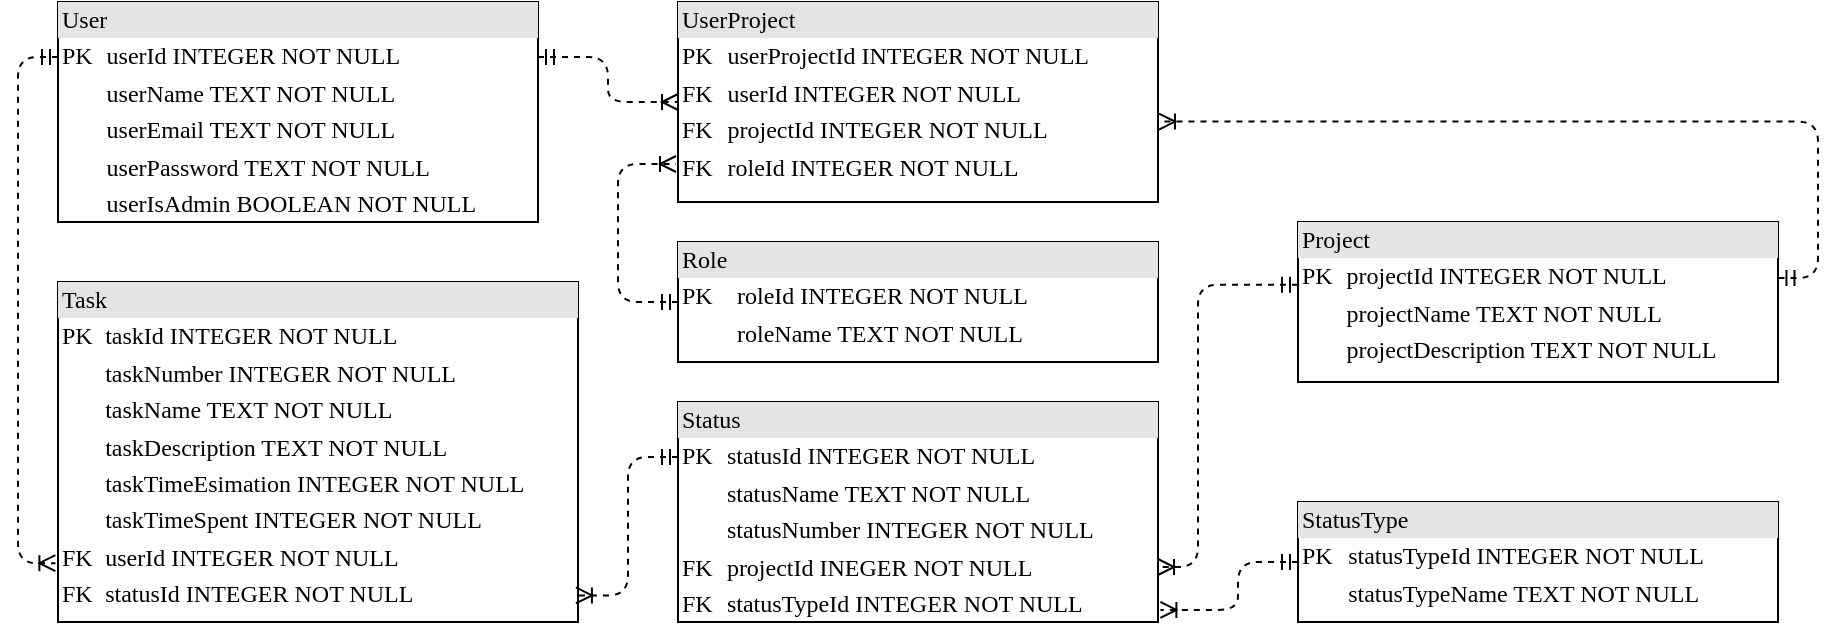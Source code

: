 <mxfile version="22.1.2" type="device">
  <diagram name="Page-1" id="2ca16b54-16f6-2749-3443-fa8db7711227">
    <mxGraphModel dx="1206" dy="809" grid="1" gridSize="10" guides="1" tooltips="1" connect="1" arrows="1" fold="1" page="1" pageScale="1" pageWidth="1100" pageHeight="850" background="none" math="0" shadow="0">
      <root>
        <mxCell id="0" />
        <mxCell id="1" parent="0" />
        <mxCell id="2ed32ef02a7f4228-2" value="&lt;div style=&quot;box-sizing: border-box ; width: 100% ; background: #e4e4e4 ; padding: 2px&quot;&gt;User&lt;/div&gt;&lt;table style=&quot;width: 100% ; font-size: 1em&quot; cellpadding=&quot;2&quot; cellspacing=&quot;0&quot;&gt;&lt;tbody&gt;&lt;tr&gt;&lt;td&gt;PK&lt;/td&gt;&lt;td&gt;userId INTEGER NOT NULL&lt;/td&gt;&lt;/tr&gt;&lt;tr&gt;&lt;td&gt;&lt;br&gt;&lt;/td&gt;&lt;td&gt;userName TEXT NOT NULL&lt;/td&gt;&lt;/tr&gt;&lt;tr&gt;&lt;td&gt;&lt;br&gt;&lt;/td&gt;&lt;td&gt;userEmail TEXT NOT NULL&lt;/td&gt;&lt;/tr&gt;&lt;tr&gt;&lt;td&gt;&lt;/td&gt;&lt;td&gt;userPassword TEXT NOT NULL&lt;/td&gt;&lt;/tr&gt;&lt;tr&gt;&lt;td&gt;&lt;br&gt;&lt;/td&gt;&lt;td&gt;userIsAdmin BOOLEAN NOT NULL&lt;br&gt;&lt;/td&gt;&lt;/tr&gt;&lt;/tbody&gt;&lt;/table&gt;" style="verticalAlign=top;align=left;overflow=fill;html=1;rounded=0;shadow=0;comic=0;labelBackgroundColor=none;strokeWidth=1;fontFamily=Verdana;fontSize=12" parent="1" vertex="1">
          <mxGeometry x="70" y="50" width="240" height="110" as="geometry" />
        </mxCell>
        <mxCell id="3Zuyfexjw9MHxoGortzV-1" value="&lt;div style=&quot;box-sizing: border-box ; width: 100% ; background: #e4e4e4 ; padding: 2px&quot;&gt;Project&lt;/div&gt;&lt;table style=&quot;width: 100% ; font-size: 1em&quot; cellpadding=&quot;2&quot; cellspacing=&quot;0&quot;&gt;&lt;tbody&gt;&lt;tr&gt;&lt;td&gt;PK&lt;/td&gt;&lt;td&gt;projectId INTEGER NOT NULL&lt;/td&gt;&lt;/tr&gt;&lt;tr&gt;&lt;td&gt;&lt;br&gt;&lt;/td&gt;&lt;td&gt;projectName TEXT NOT NULL&lt;/td&gt;&lt;/tr&gt;&lt;tr&gt;&lt;td&gt;&lt;/td&gt;&lt;td&gt;projectDescription TEXT NOT NULL&lt;/td&gt;&lt;/tr&gt;&lt;tr&gt;&lt;td&gt;&lt;br&gt;&lt;/td&gt;&lt;td&gt;&lt;br&gt;&lt;/td&gt;&lt;/tr&gt;&lt;/tbody&gt;&lt;/table&gt;" style="verticalAlign=top;align=left;overflow=fill;html=1;rounded=0;shadow=0;comic=0;labelBackgroundColor=none;strokeWidth=1;fontFamily=Verdana;fontSize=12" parent="1" vertex="1">
          <mxGeometry x="690" y="160" width="240" height="80" as="geometry" />
        </mxCell>
        <mxCell id="3Zuyfexjw9MHxoGortzV-2" value="&lt;div style=&quot;box-sizing: border-box ; width: 100% ; background: #e4e4e4 ; padding: 2px&quot;&gt;UserProject&lt;/div&gt;&lt;table style=&quot;width: 100% ; font-size: 1em&quot; cellpadding=&quot;2&quot; cellspacing=&quot;0&quot;&gt;&lt;tbody&gt;&lt;tr&gt;&lt;td&gt;PK&lt;/td&gt;&lt;td&gt;userProjectId INTEGER NOT NULL&lt;/td&gt;&lt;/tr&gt;&lt;tr&gt;&lt;td&gt;FK&lt;/td&gt;&lt;td&gt;userId INTEGER NOT NULL&lt;/td&gt;&lt;/tr&gt;&lt;tr&gt;&lt;td&gt;FK&lt;/td&gt;&lt;td&gt;projectId INTEGER NOT NULL&lt;/td&gt;&lt;/tr&gt;&lt;tr&gt;&lt;td&gt;FK&lt;br&gt;&lt;/td&gt;&lt;td&gt;roleId INTEGER NOT NULL&lt;br&gt;&lt;/td&gt;&lt;/tr&gt;&lt;/tbody&gt;&lt;/table&gt;" style="verticalAlign=top;align=left;overflow=fill;html=1;rounded=0;shadow=0;comic=0;labelBackgroundColor=none;strokeWidth=1;fontFamily=Verdana;fontSize=12" parent="1" vertex="1">
          <mxGeometry x="380" y="50" width="240" height="100" as="geometry" />
        </mxCell>
        <mxCell id="3Zuyfexjw9MHxoGortzV-3" style="edgeStyle=orthogonalEdgeStyle;html=1;dashed=1;labelBackgroundColor=none;startArrow=ERmandOne;endArrow=ERoneToMany;fontFamily=Verdana;fontSize=12;align=left;exitX=1;exitY=0.25;exitDx=0;exitDy=0;entryX=0;entryY=0.5;entryDx=0;entryDy=0;" parent="1" source="2ed32ef02a7f4228-2" target="3Zuyfexjw9MHxoGortzV-2" edge="1">
          <mxGeometry relative="1" as="geometry">
            <mxPoint x="710" y="160" as="sourcePoint" />
            <mxPoint x="380" y="90" as="targetPoint" />
          </mxGeometry>
        </mxCell>
        <mxCell id="3Zuyfexjw9MHxoGortzV-4" style="edgeStyle=orthogonalEdgeStyle;html=1;dashed=1;labelBackgroundColor=none;startArrow=ERmandOne;endArrow=ERoneToMany;fontFamily=Verdana;fontSize=12;align=left;exitX=1.001;exitY=0.35;exitDx=0;exitDy=0;exitPerimeter=0;entryX=1.002;entryY=0.598;entryDx=0;entryDy=0;entryPerimeter=0;" parent="1" source="3Zuyfexjw9MHxoGortzV-1" target="3Zuyfexjw9MHxoGortzV-2" edge="1">
          <mxGeometry relative="1" as="geometry">
            <mxPoint x="320" y="95" as="sourcePoint" />
            <mxPoint x="620" y="110" as="targetPoint" />
            <Array as="points">
              <mxPoint x="950" y="188" />
              <mxPoint x="950" y="110" />
            </Array>
          </mxGeometry>
        </mxCell>
        <mxCell id="3Zuyfexjw9MHxoGortzV-5" value="&lt;div style=&quot;box-sizing: border-box ; width: 100% ; background: #e4e4e4 ; padding: 2px&quot;&gt;Role&lt;/div&gt;&lt;table style=&quot;width: 100% ; font-size: 1em&quot; cellpadding=&quot;2&quot; cellspacing=&quot;0&quot;&gt;&lt;tbody&gt;&lt;tr&gt;&lt;td&gt;PK&lt;/td&gt;&lt;td&gt;roleId INTEGER NOT NULL&lt;/td&gt;&lt;/tr&gt;&lt;tr&gt;&lt;td&gt;&lt;br&gt;&lt;/td&gt;&lt;td&gt;roleName TEXT NOT NULL&lt;/td&gt;&lt;/tr&gt;&lt;tr&gt;&lt;td&gt;&lt;/td&gt;&lt;td&gt;&lt;/td&gt;&lt;/tr&gt;&lt;/tbody&gt;&lt;/table&gt;" style="verticalAlign=top;align=left;overflow=fill;html=1;rounded=0;shadow=0;comic=0;labelBackgroundColor=none;strokeWidth=1;fontFamily=Verdana;fontSize=12" parent="1" vertex="1">
          <mxGeometry x="380" y="170" width="240" height="60" as="geometry" />
        </mxCell>
        <mxCell id="3Zuyfexjw9MHxoGortzV-6" style="edgeStyle=orthogonalEdgeStyle;html=1;dashed=1;labelBackgroundColor=none;startArrow=ERmandOne;endArrow=ERoneToMany;fontFamily=Verdana;fontSize=12;align=left;entryX=-0.004;entryY=0.814;entryDx=0;entryDy=0;exitX=0;exitY=0.5;exitDx=0;exitDy=0;entryPerimeter=0;movable=1;resizable=1;rotatable=1;deletable=1;editable=1;locked=0;connectable=1;" parent="1" source="3Zuyfexjw9MHxoGortzV-5" target="3Zuyfexjw9MHxoGortzV-2" edge="1">
          <mxGeometry relative="1" as="geometry">
            <mxPoint x="320" y="95" as="sourcePoint" />
            <mxPoint x="420" y="110" as="targetPoint" />
            <Array as="points">
              <mxPoint x="350" y="200" />
              <mxPoint x="350" y="131" />
              <mxPoint x="379" y="131" />
            </Array>
          </mxGeometry>
        </mxCell>
        <mxCell id="3Zuyfexjw9MHxoGortzV-7" value="&lt;div style=&quot;box-sizing: border-box ; width: 100% ; background: #e4e4e4 ; padding: 2px&quot;&gt;Task&lt;/div&gt;&lt;table style=&quot;width: 100% ; font-size: 1em&quot; cellpadding=&quot;2&quot; cellspacing=&quot;0&quot;&gt;&lt;tbody&gt;&lt;tr&gt;&lt;td&gt;PK&lt;/td&gt;&lt;td&gt;taskId INTEGER NOT NULL&lt;/td&gt;&lt;/tr&gt;&lt;tr&gt;&lt;td&gt;&lt;br&gt;&lt;/td&gt;&lt;td&gt;taskNumber INTEGER NOT NULL&lt;/td&gt;&lt;/tr&gt;&lt;tr&gt;&lt;td&gt;&lt;br&gt;&lt;/td&gt;&lt;td&gt;taskName TEXT NOT NULL&lt;/td&gt;&lt;/tr&gt;&lt;tr&gt;&lt;td&gt;&lt;/td&gt;&lt;td&gt;taskDescription TEXT NOT NULL&lt;br&gt;&lt;/td&gt;&lt;/tr&gt;&lt;tr&gt;&lt;td&gt;&lt;br&gt;&lt;/td&gt;&lt;td&gt;taskTimeEsimation INTEGER NOT NULL&lt;br&gt;&lt;/td&gt;&lt;/tr&gt;&lt;tr&gt;&lt;td&gt;&lt;br&gt;&lt;/td&gt;&lt;td&gt;taskTimeSpent INTEGER NOT NULL&lt;br&gt;&lt;/td&gt;&lt;/tr&gt;&lt;tr&gt;&lt;td&gt;FK&lt;/td&gt;&lt;td&gt;userId INTEGER NOT NULL&lt;/td&gt;&lt;/tr&gt;&lt;tr&gt;&lt;td&gt;FK&lt;/td&gt;&lt;td&gt;statusId INTEGER NOT NULL&lt;/td&gt;&lt;/tr&gt;&lt;/tbody&gt;&lt;/table&gt;" style="verticalAlign=top;align=left;overflow=fill;html=1;rounded=0;shadow=0;comic=0;labelBackgroundColor=none;strokeWidth=1;fontFamily=Verdana;fontSize=12" parent="1" vertex="1">
          <mxGeometry x="70" y="190" width="260" height="170" as="geometry" />
        </mxCell>
        <mxCell id="3Zuyfexjw9MHxoGortzV-8" style="edgeStyle=orthogonalEdgeStyle;html=1;dashed=1;labelBackgroundColor=none;startArrow=ERmandOne;endArrow=ERoneToMany;fontFamily=Verdana;fontSize=12;align=left;exitX=0;exitY=0.25;exitDx=0;exitDy=0;movable=1;resizable=1;rotatable=1;deletable=1;editable=1;locked=0;connectable=1;entryX=-0.005;entryY=0.827;entryDx=0;entryDy=0;entryPerimeter=0;" parent="1" source="2ed32ef02a7f4228-2" target="3Zuyfexjw9MHxoGortzV-7" edge="1">
          <mxGeometry relative="1" as="geometry">
            <mxPoint x="50" y="90" as="sourcePoint" />
            <mxPoint x="70" y="320" as="targetPoint" />
            <Array as="points">
              <mxPoint x="50" y="78" />
              <mxPoint x="50" y="331" />
            </Array>
          </mxGeometry>
        </mxCell>
        <mxCell id="3Zuyfexjw9MHxoGortzV-12" value="&lt;div style=&quot;box-sizing: border-box ; width: 100% ; background: #e4e4e4 ; padding: 2px&quot;&gt;Status&lt;/div&gt;&lt;table style=&quot;width: 100% ; font-size: 1em&quot; cellpadding=&quot;2&quot; cellspacing=&quot;0&quot;&gt;&lt;tbody&gt;&lt;tr&gt;&lt;td&gt;PK&lt;/td&gt;&lt;td&gt;statusId INTEGER NOT NULL&lt;/td&gt;&lt;/tr&gt;&lt;tr&gt;&lt;td&gt;&lt;br&gt;&lt;/td&gt;&lt;td&gt;statusName TEXT NOT NULL&lt;/td&gt;&lt;/tr&gt;&lt;tr&gt;&lt;td&gt;&lt;br&gt;&lt;/td&gt;&lt;td&gt;statusNumber INTEGER NOT NULL&lt;/td&gt;&lt;/tr&gt;&lt;tr&gt;&lt;td&gt;FK&lt;/td&gt;&lt;td&gt;projectId INEGER NOT NULL&lt;/td&gt;&lt;/tr&gt;&lt;tr&gt;&lt;td&gt;FK&lt;/td&gt;&lt;td&gt;statusTypeId INTEGER NOT NULL&lt;/td&gt;&lt;/tr&gt;&lt;/tbody&gt;&lt;/table&gt;" style="verticalAlign=top;align=left;overflow=fill;html=1;rounded=0;shadow=0;comic=0;labelBackgroundColor=none;strokeWidth=1;fontFamily=Verdana;fontSize=12" parent="1" vertex="1">
          <mxGeometry x="380" y="250" width="240" height="110" as="geometry" />
        </mxCell>
        <mxCell id="3Zuyfexjw9MHxoGortzV-14" value="&lt;div style=&quot;box-sizing: border-box ; width: 100% ; background: #e4e4e4 ; padding: 2px&quot;&gt;StatusType&lt;/div&gt;&lt;table style=&quot;width: 100% ; font-size: 1em&quot; cellpadding=&quot;2&quot; cellspacing=&quot;0&quot;&gt;&lt;tbody&gt;&lt;tr&gt;&lt;td&gt;PK&lt;/td&gt;&lt;td&gt;statusTypeId INTEGER NOT NULL&lt;/td&gt;&lt;/tr&gt;&lt;tr&gt;&lt;td&gt;&lt;br&gt;&lt;/td&gt;&lt;td&gt;statusTypeName TEXT NOT NULL&lt;/td&gt;&lt;/tr&gt;&lt;tr&gt;&lt;td&gt;&lt;/td&gt;&lt;td&gt;&lt;/td&gt;&lt;/tr&gt;&lt;/tbody&gt;&lt;/table&gt;" style="verticalAlign=top;align=left;overflow=fill;html=1;rounded=0;shadow=0;comic=0;labelBackgroundColor=none;strokeWidth=1;fontFamily=Verdana;fontSize=12" parent="1" vertex="1">
          <mxGeometry x="690" y="300" width="240" height="60" as="geometry" />
        </mxCell>
        <mxCell id="3Zuyfexjw9MHxoGortzV-16" style="edgeStyle=orthogonalEdgeStyle;html=1;dashed=1;labelBackgroundColor=none;startArrow=ERmandOne;endArrow=ERoneToMany;fontFamily=Verdana;fontSize=12;align=left;entryX=1.005;entryY=0.945;entryDx=0;entryDy=0;movable=1;resizable=1;rotatable=1;deletable=1;editable=1;locked=0;connectable=1;entryPerimeter=0;exitX=0;exitY=0.5;exitDx=0;exitDy=0;" parent="1" source="3Zuyfexjw9MHxoGortzV-14" target="3Zuyfexjw9MHxoGortzV-12" edge="1">
          <mxGeometry relative="1" as="geometry">
            <mxPoint x="383" y="431" as="sourcePoint" />
            <mxPoint x="530" y="258" as="targetPoint" />
            <Array as="points">
              <mxPoint x="660" y="330" />
              <mxPoint x="660" y="354" />
            </Array>
          </mxGeometry>
        </mxCell>
        <mxCell id="3Zuyfexjw9MHxoGortzV-22" style="edgeStyle=orthogonalEdgeStyle;html=1;dashed=1;labelBackgroundColor=none;startArrow=ERmandOne;endArrow=ERoneToMany;fontFamily=Verdana;fontSize=12;align=left;exitX=0;exitY=0.25;exitDx=0;exitDy=0;movable=1;resizable=1;rotatable=1;deletable=1;editable=1;locked=0;connectable=1;entryX=0.996;entryY=0.922;entryDx=0;entryDy=0;entryPerimeter=0;" parent="1" source="3Zuyfexjw9MHxoGortzV-12" target="3Zuyfexjw9MHxoGortzV-7" edge="1">
          <mxGeometry relative="1" as="geometry">
            <mxPoint x="710" y="407" as="sourcePoint" />
            <mxPoint x="780" y="393" as="targetPoint" />
          </mxGeometry>
        </mxCell>
        <mxCell id="rjH1PkorcdeU2qqYy59--1" style="edgeStyle=orthogonalEdgeStyle;html=1;dashed=1;labelBackgroundColor=none;startArrow=ERmandOne;endArrow=ERoneToMany;fontFamily=Verdana;fontSize=12;align=left;exitX=0;exitY=0.392;exitDx=0;exitDy=0;movable=1;resizable=1;rotatable=1;deletable=1;editable=1;locked=0;connectable=1;exitPerimeter=0;entryX=1;entryY=0.75;entryDx=0;entryDy=0;" parent="1" source="3Zuyfexjw9MHxoGortzV-1" target="3Zuyfexjw9MHxoGortzV-12" edge="1">
          <mxGeometry relative="1" as="geometry">
            <mxPoint x="680.24" y="190.0" as="sourcePoint" />
            <mxPoint x="650" y="330" as="targetPoint" />
            <Array as="points">
              <mxPoint x="640" y="191" />
              <mxPoint x="640" y="333" />
            </Array>
          </mxGeometry>
        </mxCell>
      </root>
    </mxGraphModel>
  </diagram>
</mxfile>
